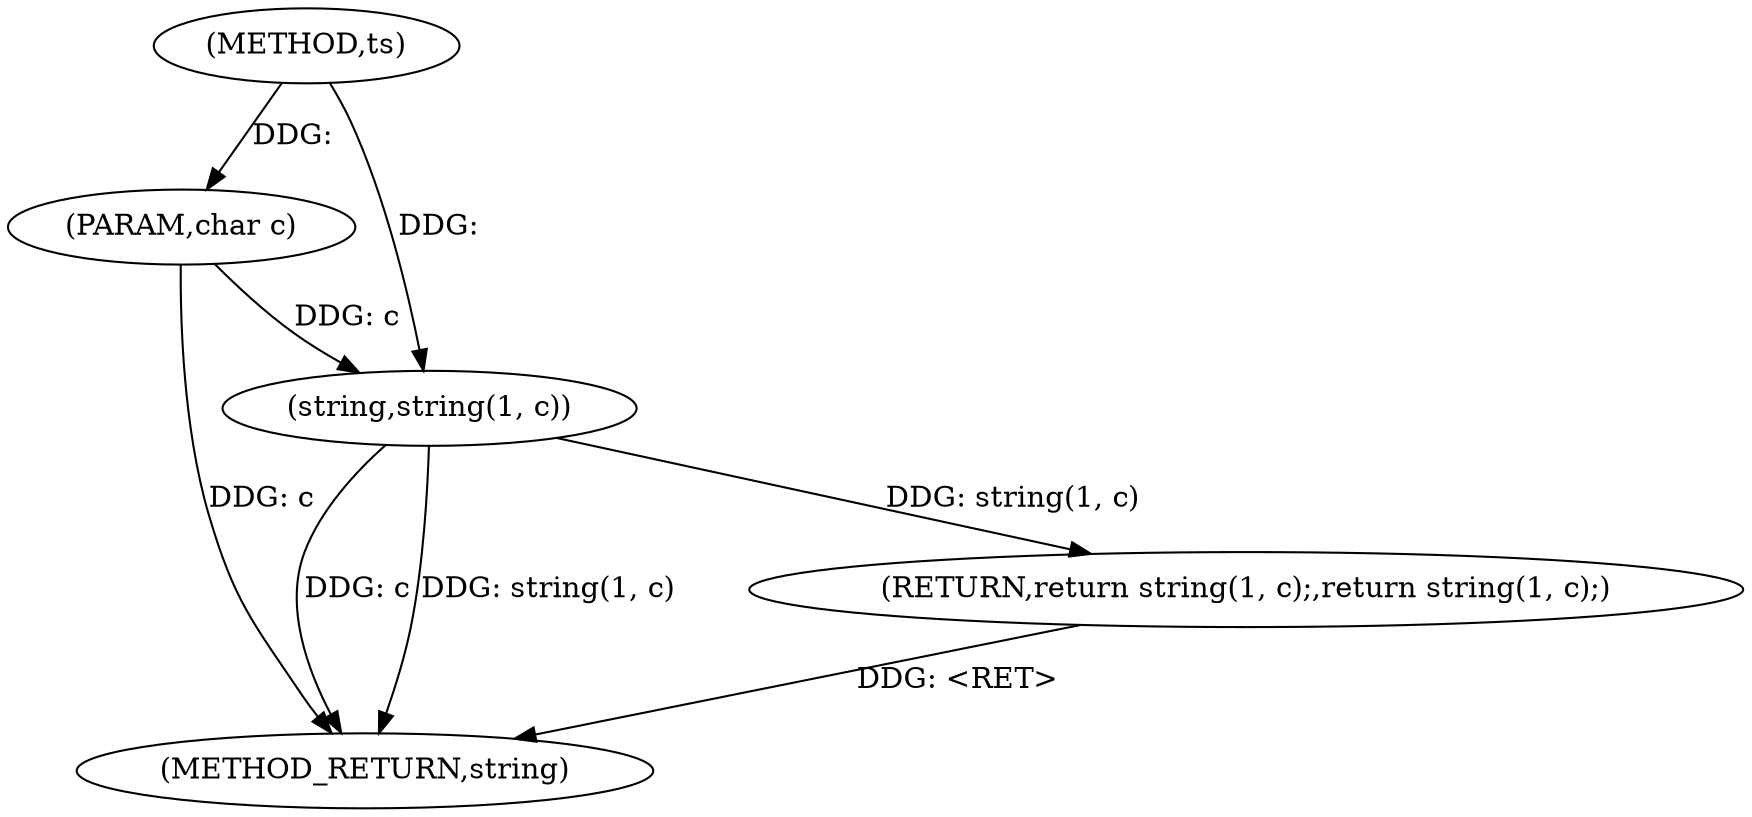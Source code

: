 digraph "ts" {  
"1000133" [label = "(METHOD,ts)" ]
"1000140" [label = "(METHOD_RETURN,string)" ]
"1000134" [label = "(PARAM,char c)" ]
"1000136" [label = "(RETURN,return string(1, c);,return string(1, c);)" ]
"1000137" [label = "(string,string(1, c))" ]
  "1000136" -> "1000140"  [ label = "DDG: <RET>"] 
  "1000134" -> "1000140"  [ label = "DDG: c"] 
  "1000137" -> "1000140"  [ label = "DDG: c"] 
  "1000137" -> "1000140"  [ label = "DDG: string(1, c)"] 
  "1000133" -> "1000134"  [ label = "DDG: "] 
  "1000137" -> "1000136"  [ label = "DDG: string(1, c)"] 
  "1000133" -> "1000137"  [ label = "DDG: "] 
  "1000134" -> "1000137"  [ label = "DDG: c"] 
}
